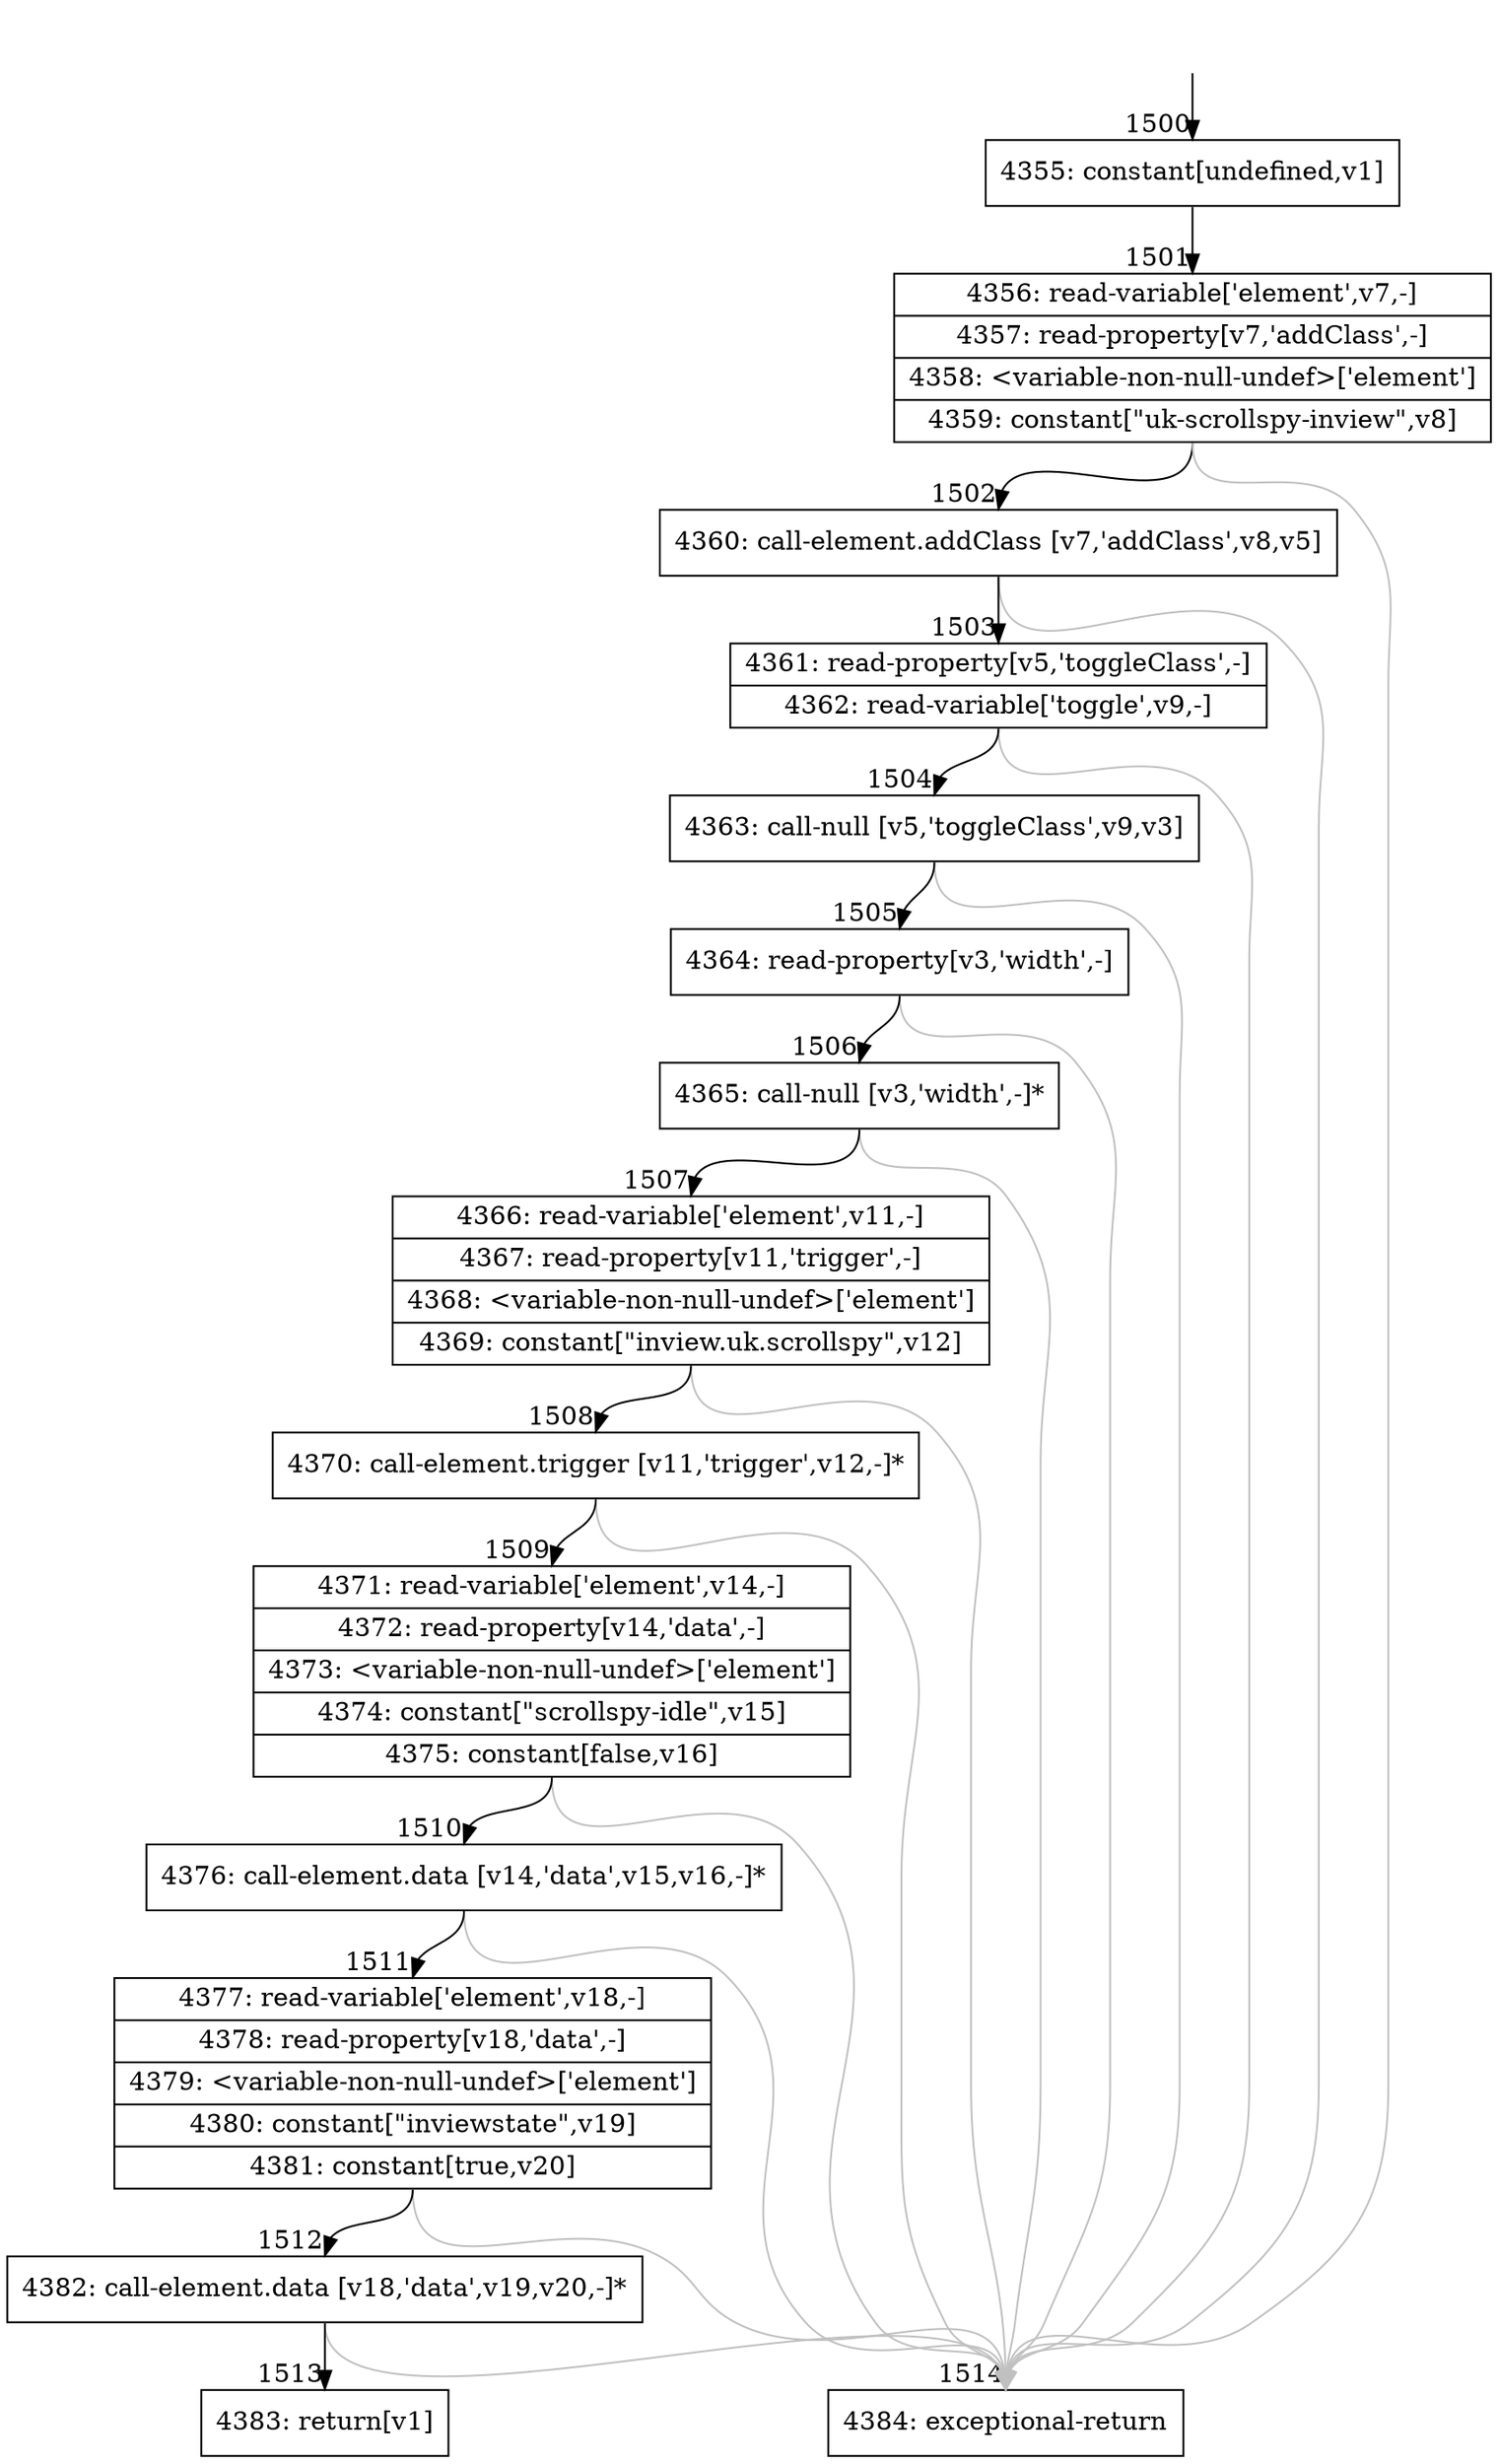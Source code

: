 digraph {
rankdir="TD"
BB_entry125[shape=none,label=""];
BB_entry125 -> BB1500 [tailport=s, headport=n, headlabel="    1500"]
BB1500 [shape=record label="{4355: constant[undefined,v1]}" ] 
BB1500 -> BB1501 [tailport=s, headport=n, headlabel="      1501"]
BB1501 [shape=record label="{4356: read-variable['element',v7,-]|4357: read-property[v7,'addClass',-]|4358: \<variable-non-null-undef\>['element']|4359: constant[\"uk-scrollspy-inview\",v8]}" ] 
BB1501 -> BB1502 [tailport=s, headport=n, headlabel="      1502"]
BB1501 -> BB1514 [tailport=s, headport=n, color=gray, headlabel="      1514"]
BB1502 [shape=record label="{4360: call-element.addClass [v7,'addClass',v8,v5]}" ] 
BB1502 -> BB1503 [tailport=s, headport=n, headlabel="      1503"]
BB1502 -> BB1514 [tailport=s, headport=n, color=gray]
BB1503 [shape=record label="{4361: read-property[v5,'toggleClass',-]|4362: read-variable['toggle',v9,-]}" ] 
BB1503 -> BB1504 [tailport=s, headport=n, headlabel="      1504"]
BB1503 -> BB1514 [tailport=s, headport=n, color=gray]
BB1504 [shape=record label="{4363: call-null [v5,'toggleClass',v9,v3]}" ] 
BB1504 -> BB1505 [tailport=s, headport=n, headlabel="      1505"]
BB1504 -> BB1514 [tailport=s, headport=n, color=gray]
BB1505 [shape=record label="{4364: read-property[v3,'width',-]}" ] 
BB1505 -> BB1506 [tailport=s, headport=n, headlabel="      1506"]
BB1505 -> BB1514 [tailport=s, headport=n, color=gray]
BB1506 [shape=record label="{4365: call-null [v3,'width',-]*}" ] 
BB1506 -> BB1507 [tailport=s, headport=n, headlabel="      1507"]
BB1506 -> BB1514 [tailport=s, headport=n, color=gray]
BB1507 [shape=record label="{4366: read-variable['element',v11,-]|4367: read-property[v11,'trigger',-]|4368: \<variable-non-null-undef\>['element']|4369: constant[\"inview.uk.scrollspy\",v12]}" ] 
BB1507 -> BB1508 [tailport=s, headport=n, headlabel="      1508"]
BB1507 -> BB1514 [tailport=s, headport=n, color=gray]
BB1508 [shape=record label="{4370: call-element.trigger [v11,'trigger',v12,-]*}" ] 
BB1508 -> BB1509 [tailport=s, headport=n, headlabel="      1509"]
BB1508 -> BB1514 [tailport=s, headport=n, color=gray]
BB1509 [shape=record label="{4371: read-variable['element',v14,-]|4372: read-property[v14,'data',-]|4373: \<variable-non-null-undef\>['element']|4374: constant[\"scrollspy-idle\",v15]|4375: constant[false,v16]}" ] 
BB1509 -> BB1510 [tailport=s, headport=n, headlabel="      1510"]
BB1509 -> BB1514 [tailport=s, headport=n, color=gray]
BB1510 [shape=record label="{4376: call-element.data [v14,'data',v15,v16,-]*}" ] 
BB1510 -> BB1511 [tailport=s, headport=n, headlabel="      1511"]
BB1510 -> BB1514 [tailport=s, headport=n, color=gray]
BB1511 [shape=record label="{4377: read-variable['element',v18,-]|4378: read-property[v18,'data',-]|4379: \<variable-non-null-undef\>['element']|4380: constant[\"inviewstate\",v19]|4381: constant[true,v20]}" ] 
BB1511 -> BB1512 [tailport=s, headport=n, headlabel="      1512"]
BB1511 -> BB1514 [tailport=s, headport=n, color=gray]
BB1512 [shape=record label="{4382: call-element.data [v18,'data',v19,v20,-]*}" ] 
BB1512 -> BB1513 [tailport=s, headport=n, headlabel="      1513"]
BB1512 -> BB1514 [tailport=s, headport=n, color=gray]
BB1513 [shape=record label="{4383: return[v1]}" ] 
BB1514 [shape=record label="{4384: exceptional-return}" ] 
//#$~ 1187
}
